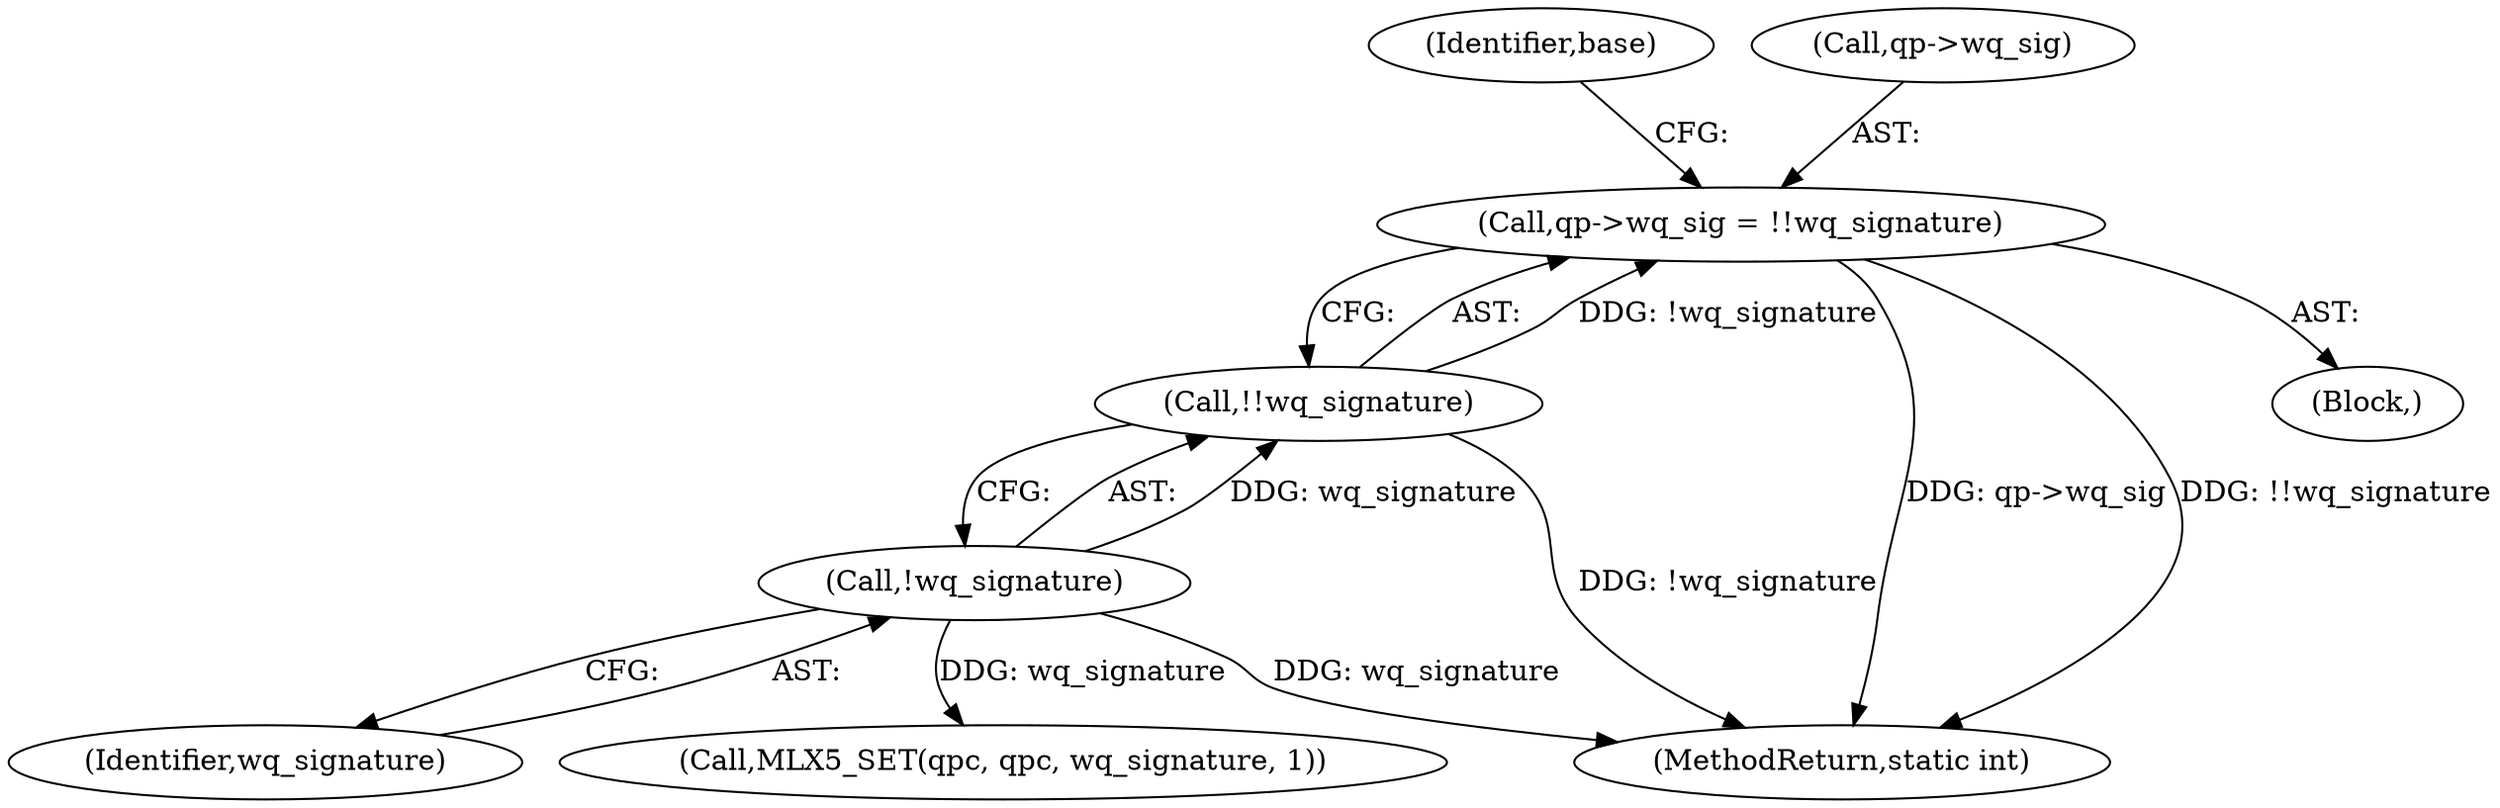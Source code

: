 digraph "0_linux_0625b4ba1a5d4703c7fb01c497bd6c156908af00@pointer" {
"1000535" [label="(Call,qp->wq_sig = !!wq_signature)"];
"1000539" [label="(Call,!!wq_signature)"];
"1000540" [label="(Call,!wq_signature)"];
"1000535" [label="(Call,qp->wq_sig = !!wq_signature)"];
"1000543" [label="(Identifier,base)"];
"1000541" [label="(Identifier,wq_signature)"];
"1000540" [label="(Call,!wq_signature)"];
"1000539" [label="(Call,!!wq_signature)"];
"1000536" [label="(Call,qp->wq_sig)"];
"1000804" [label="(Call,MLX5_SET(qpc, qpc, wq_signature, 1))"];
"1001428" [label="(MethodReturn,static int)"];
"1000534" [label="(Block,)"];
"1000535" -> "1000534"  [label="AST: "];
"1000535" -> "1000539"  [label="CFG: "];
"1000536" -> "1000535"  [label="AST: "];
"1000539" -> "1000535"  [label="AST: "];
"1000543" -> "1000535"  [label="CFG: "];
"1000535" -> "1001428"  [label="DDG: qp->wq_sig"];
"1000535" -> "1001428"  [label="DDG: !!wq_signature"];
"1000539" -> "1000535"  [label="DDG: !wq_signature"];
"1000539" -> "1000540"  [label="CFG: "];
"1000540" -> "1000539"  [label="AST: "];
"1000539" -> "1001428"  [label="DDG: !wq_signature"];
"1000540" -> "1000539"  [label="DDG: wq_signature"];
"1000540" -> "1000541"  [label="CFG: "];
"1000541" -> "1000540"  [label="AST: "];
"1000540" -> "1001428"  [label="DDG: wq_signature"];
"1000540" -> "1000804"  [label="DDG: wq_signature"];
}
